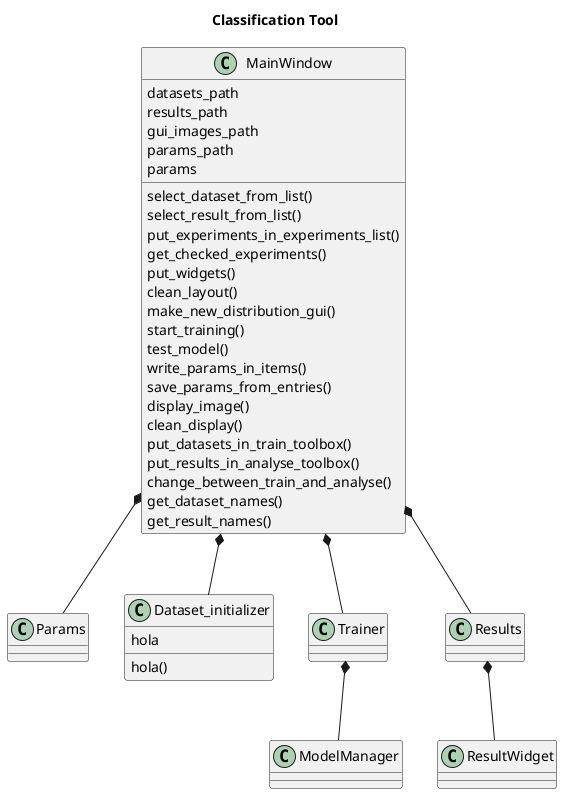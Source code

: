 @startuml classification_tool.png
title Classification Tool
skinparam classAttributeIconSize 0
class MainWindow{
    datasets_path
    results_path
    gui_images_path
    params_path
    params

    select_dataset_from_list()
    select_result_from_list()
    put_experiments_in_experiments_list()
    get_checked_experiments()
    put_widgets()
    clean_layout()
    make_new_distribution_gui()
    start_training()
    test_model()
    write_params_in_items()
    save_params_from_entries()
    display_image()
    clean_display()
    put_datasets_in_train_toolbox()
    put_results_in_analyse_toolbox()
    change_between_train_and_analyse()
    get_dataset_names()
    get_result_names()

}
class Params{}
class Dataset_initializer{
    hola
    hola()
}
class Trainer{}
class ModelManager{}
class Results{}
class ResultWidget{}

MainWindow *-- Params
MainWindow *-- Dataset_initializer
MainWindow *-- Trainer
Trainer *-- ModelManager
MainWindow *-- Results
Results *-- ResultWidget
@enduml
